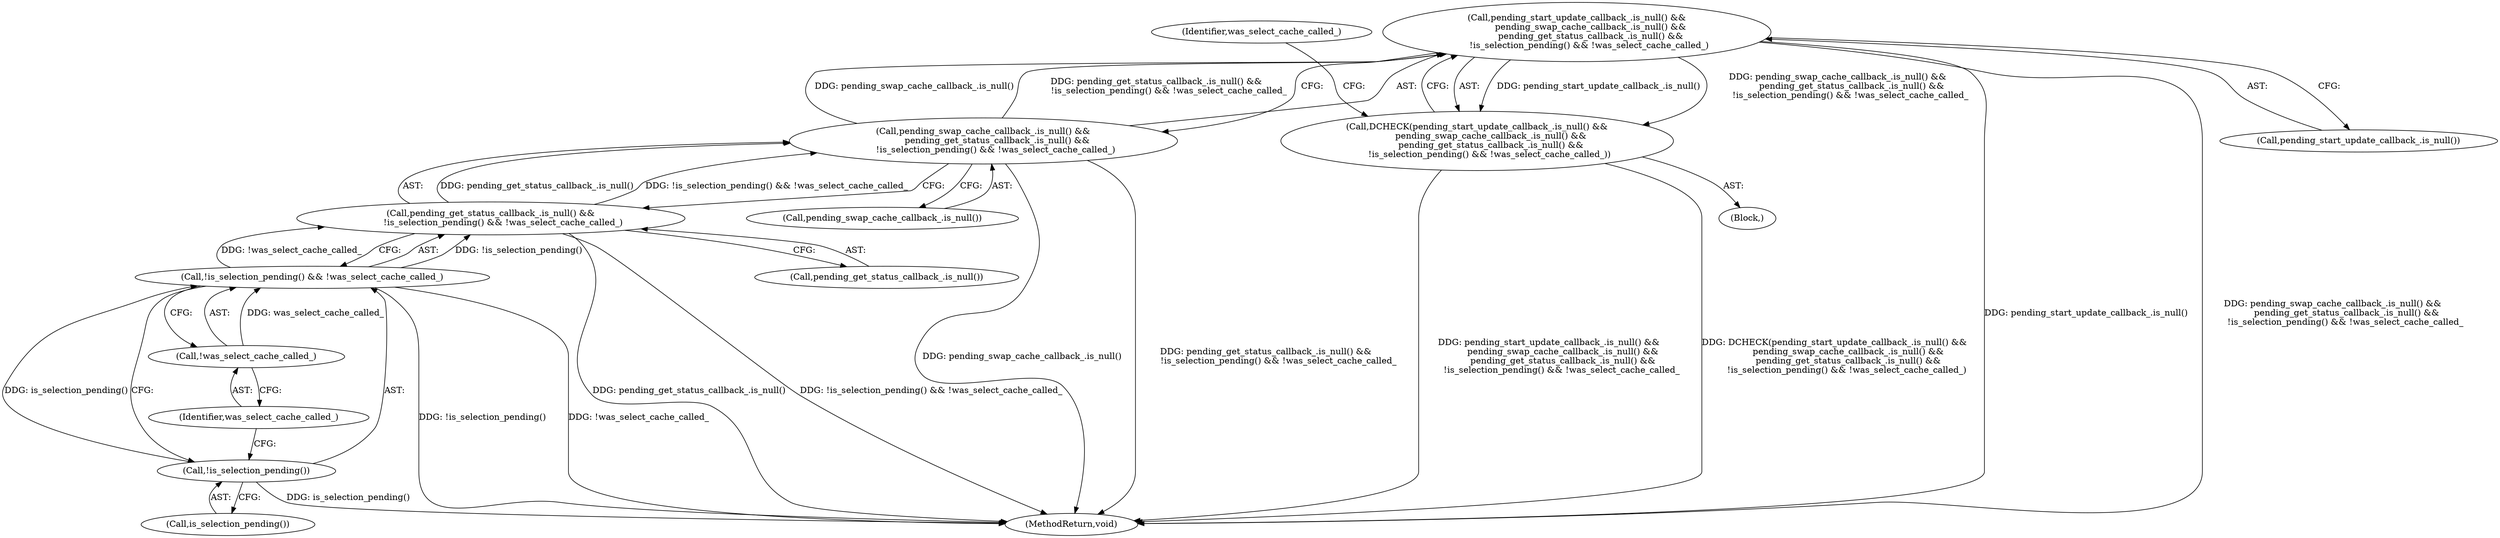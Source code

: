 digraph "1_Chrome_2cb006bc9d3ad16353ed49c2b75faea618156d0f_4@API" {
"1000107" [label="(Call,pending_start_update_callback_.is_null() &&\n          pending_swap_cache_callback_.is_null() &&\n          pending_get_status_callback_.is_null() &&\n         !is_selection_pending() && !was_select_cache_called_)"];
"1000109" [label="(Call,pending_swap_cache_callback_.is_null() &&\n          pending_get_status_callback_.is_null() &&\n         !is_selection_pending() && !was_select_cache_called_)"];
"1000111" [label="(Call,pending_get_status_callback_.is_null() &&\n         !is_selection_pending() && !was_select_cache_called_)"];
"1000113" [label="(Call,!is_selection_pending() && !was_select_cache_called_)"];
"1000114" [label="(Call,!is_selection_pending())"];
"1000116" [label="(Call,!was_select_cache_called_)"];
"1000106" [label="(Call,DCHECK(pending_start_update_callback_.is_null() &&\n          pending_swap_cache_callback_.is_null() &&\n          pending_get_status_callback_.is_null() &&\n         !is_selection_pending() && !was_select_cache_called_))"];
"1000110" [label="(Call,pending_swap_cache_callback_.is_null())"];
"1000107" [label="(Call,pending_start_update_callback_.is_null() &&\n          pending_swap_cache_callback_.is_null() &&\n          pending_get_status_callback_.is_null() &&\n         !is_selection_pending() && !was_select_cache_called_)"];
"1000111" [label="(Call,pending_get_status_callback_.is_null() &&\n         !is_selection_pending() && !was_select_cache_called_)"];
"1000116" [label="(Call,!was_select_cache_called_)"];
"1000117" [label="(Identifier,was_select_cache_called_)"];
"1000109" [label="(Call,pending_swap_cache_callback_.is_null() &&\n          pending_get_status_callback_.is_null() &&\n         !is_selection_pending() && !was_select_cache_called_)"];
"1000108" [label="(Call,pending_start_update_callback_.is_null())"];
"1000205" [label="(MethodReturn,void)"];
"1000119" [label="(Identifier,was_select_cache_called_)"];
"1000113" [label="(Call,!is_selection_pending() && !was_select_cache_called_)"];
"1000105" [label="(Block,)"];
"1000106" [label="(Call,DCHECK(pending_start_update_callback_.is_null() &&\n          pending_swap_cache_callback_.is_null() &&\n          pending_get_status_callback_.is_null() &&\n         !is_selection_pending() && !was_select_cache_called_))"];
"1000115" [label="(Call,is_selection_pending())"];
"1000112" [label="(Call,pending_get_status_callback_.is_null())"];
"1000114" [label="(Call,!is_selection_pending())"];
"1000107" -> "1000106"  [label="AST: "];
"1000107" -> "1000108"  [label="CFG: "];
"1000107" -> "1000109"  [label="CFG: "];
"1000108" -> "1000107"  [label="AST: "];
"1000109" -> "1000107"  [label="AST: "];
"1000106" -> "1000107"  [label="CFG: "];
"1000107" -> "1000205"  [label="DDG: pending_start_update_callback_.is_null()"];
"1000107" -> "1000205"  [label="DDG: pending_swap_cache_callback_.is_null() &&\n          pending_get_status_callback_.is_null() &&\n         !is_selection_pending() && !was_select_cache_called_"];
"1000107" -> "1000106"  [label="DDG: pending_start_update_callback_.is_null()"];
"1000107" -> "1000106"  [label="DDG: pending_swap_cache_callback_.is_null() &&\n          pending_get_status_callback_.is_null() &&\n         !is_selection_pending() && !was_select_cache_called_"];
"1000109" -> "1000107"  [label="DDG: pending_swap_cache_callback_.is_null()"];
"1000109" -> "1000107"  [label="DDG: pending_get_status_callback_.is_null() &&\n         !is_selection_pending() && !was_select_cache_called_"];
"1000109" -> "1000110"  [label="CFG: "];
"1000109" -> "1000111"  [label="CFG: "];
"1000110" -> "1000109"  [label="AST: "];
"1000111" -> "1000109"  [label="AST: "];
"1000109" -> "1000205"  [label="DDG: pending_swap_cache_callback_.is_null()"];
"1000109" -> "1000205"  [label="DDG: pending_get_status_callback_.is_null() &&\n         !is_selection_pending() && !was_select_cache_called_"];
"1000111" -> "1000109"  [label="DDG: pending_get_status_callback_.is_null()"];
"1000111" -> "1000109"  [label="DDG: !is_selection_pending() && !was_select_cache_called_"];
"1000111" -> "1000112"  [label="CFG: "];
"1000111" -> "1000113"  [label="CFG: "];
"1000112" -> "1000111"  [label="AST: "];
"1000113" -> "1000111"  [label="AST: "];
"1000111" -> "1000205"  [label="DDG: pending_get_status_callback_.is_null()"];
"1000111" -> "1000205"  [label="DDG: !is_selection_pending() && !was_select_cache_called_"];
"1000113" -> "1000111"  [label="DDG: !is_selection_pending()"];
"1000113" -> "1000111"  [label="DDG: !was_select_cache_called_"];
"1000113" -> "1000114"  [label="CFG: "];
"1000113" -> "1000116"  [label="CFG: "];
"1000114" -> "1000113"  [label="AST: "];
"1000116" -> "1000113"  [label="AST: "];
"1000113" -> "1000205"  [label="DDG: !is_selection_pending()"];
"1000113" -> "1000205"  [label="DDG: !was_select_cache_called_"];
"1000114" -> "1000113"  [label="DDG: is_selection_pending()"];
"1000116" -> "1000113"  [label="DDG: was_select_cache_called_"];
"1000114" -> "1000115"  [label="CFG: "];
"1000115" -> "1000114"  [label="AST: "];
"1000117" -> "1000114"  [label="CFG: "];
"1000114" -> "1000205"  [label="DDG: is_selection_pending()"];
"1000116" -> "1000117"  [label="CFG: "];
"1000117" -> "1000116"  [label="AST: "];
"1000106" -> "1000105"  [label="AST: "];
"1000119" -> "1000106"  [label="CFG: "];
"1000106" -> "1000205"  [label="DDG: pending_start_update_callback_.is_null() &&\n          pending_swap_cache_callback_.is_null() &&\n          pending_get_status_callback_.is_null() &&\n         !is_selection_pending() && !was_select_cache_called_"];
"1000106" -> "1000205"  [label="DDG: DCHECK(pending_start_update_callback_.is_null() &&\n          pending_swap_cache_callback_.is_null() &&\n          pending_get_status_callback_.is_null() &&\n         !is_selection_pending() && !was_select_cache_called_)"];
}
